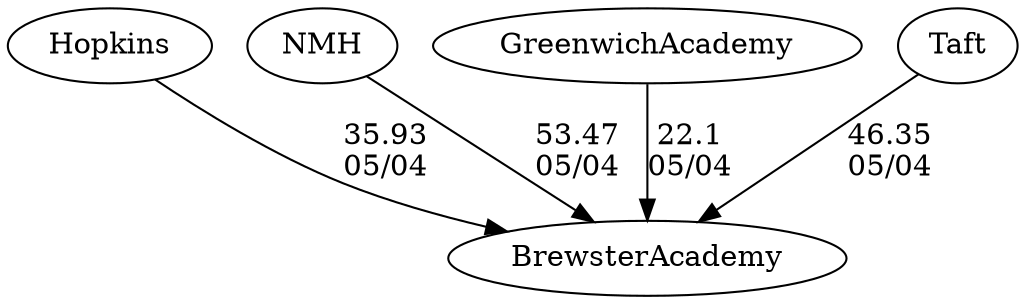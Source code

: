 digraph girls3foursBrewsterAcademy {Hopkins [URL="girls3foursBrewsterAcademyHopkins.html"];NMH [URL="girls3foursBrewsterAcademyNMH.html"];BrewsterAcademy [URL="girls3foursBrewsterAcademyBrewsterAcademy.html"];GreenwichAcademy [URL="girls3foursBrewsterAcademyGreenwichAcademy.html"];Taft [URL="girls3foursBrewsterAcademyTaft.html"];NMH -> BrewsterAcademy[label="53.47
05/04", weight="47", tooltip="Founder's Day Regatta			
", URL="", random="random"]; 
Taft -> BrewsterAcademy[label="46.35
05/04", weight="54", tooltip="Founder's Day Regatta			
", URL="", random="random"]; 
Hopkins -> BrewsterAcademy[label="35.93
05/04", weight="65", tooltip="Founder's Day Regatta			
", URL="", random="random"]; 
GreenwichAcademy -> BrewsterAcademy[label="22.1
05/04", weight="78", tooltip="Founder's Day Regatta			
", URL="", random="random"]}